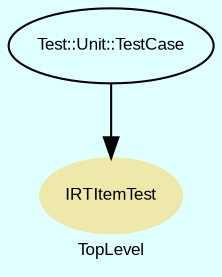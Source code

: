 digraph TopLevel {
    label = "TopLevel"
    compound = true
    fontname = Arial
    fontsize = 8
    bgcolor = lightcyan1
    node [
        color = black,
        fontname = Arial,
        fontsize = 8
    ]

    IRTItemTest [
        fontcolor = black,
        shape = ellipse,
        URL = "classes/IRTItemTest.html",
        color = palegoldenrod,
        style = filled,
        label = "IRTItemTest"
    ]

    Test__Unit__TestCase [
        URL = "classes/Test/Unit/TestCase.html",
        label = "Test::Unit::TestCase"
    ]

    Test__Unit__TestCase -> IRTItemTest [

    ]

}

